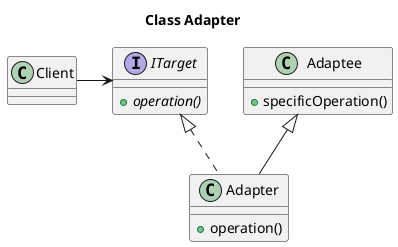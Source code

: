 @startuml AdapterClass_diagram

title "Class Adapter"

interface ITarget {
    + {abstract} operation()
}

class Adaptee {
    + specificOperation()
}

class Adapter {
    + operation()
}

ITarget <|.. Adapter
Adaptee <|-- Adapter

class Client {
}

Client -> ITarget

@enduml
